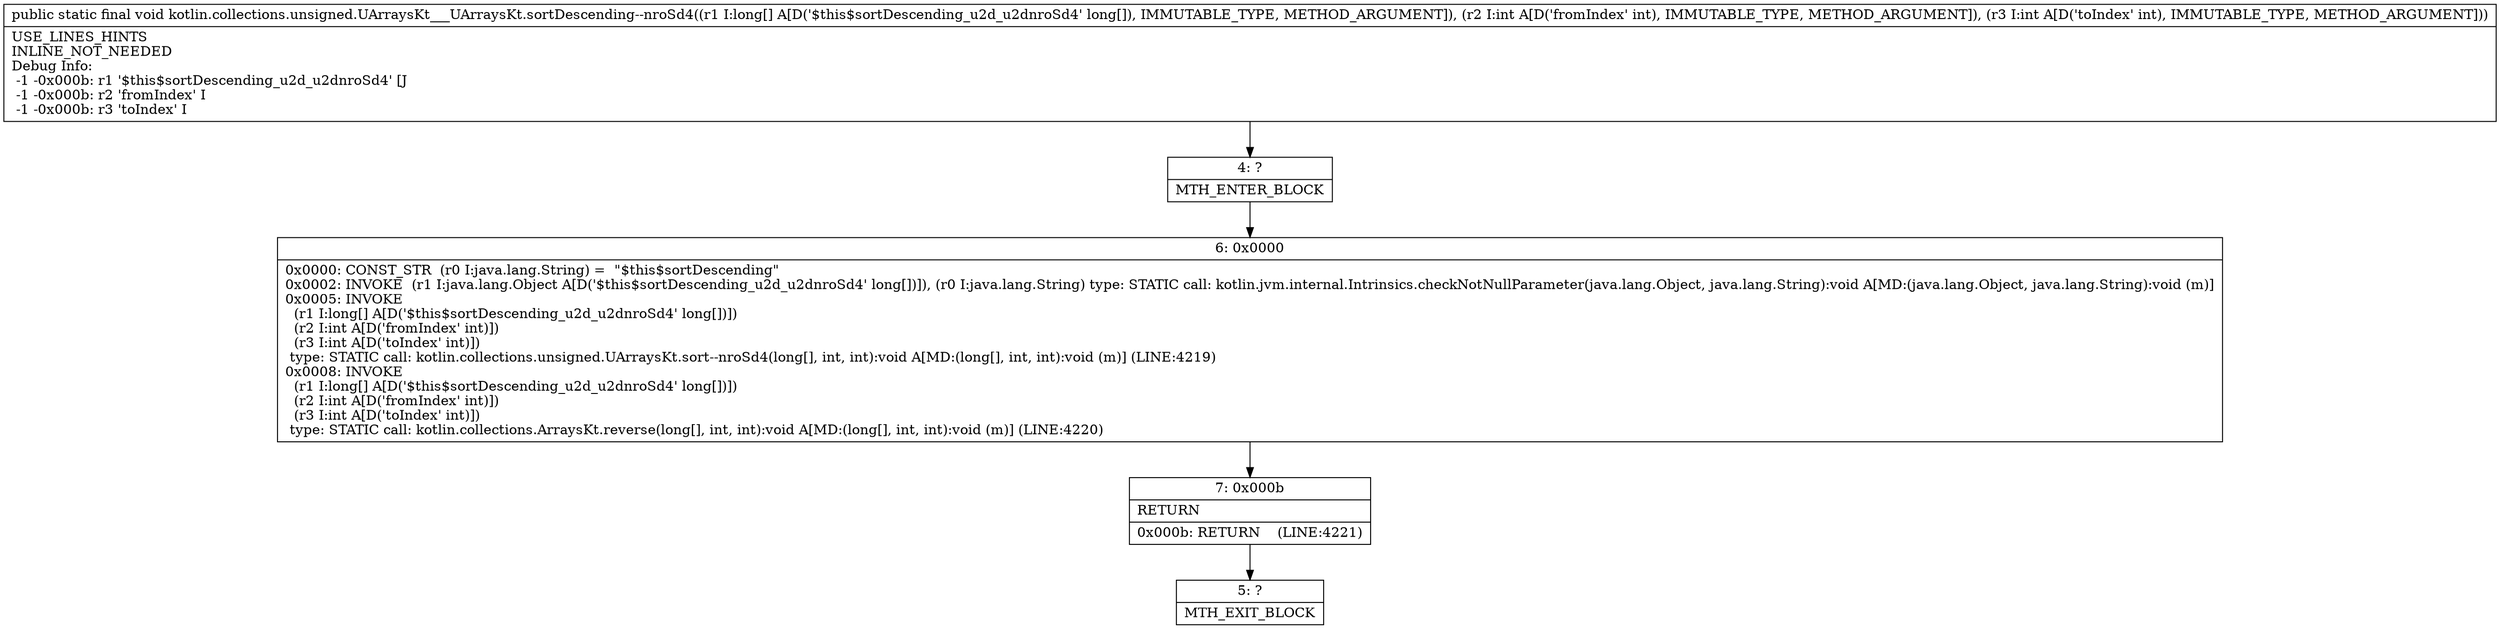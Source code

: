 digraph "CFG forkotlin.collections.unsigned.UArraysKt___UArraysKt.sortDescending\-\-nroSd4([JII)V" {
Node_4 [shape=record,label="{4\:\ ?|MTH_ENTER_BLOCK\l}"];
Node_6 [shape=record,label="{6\:\ 0x0000|0x0000: CONST_STR  (r0 I:java.lang.String) =  \"$this$sortDescending\" \l0x0002: INVOKE  (r1 I:java.lang.Object A[D('$this$sortDescending_u2d_u2dnroSd4' long[])]), (r0 I:java.lang.String) type: STATIC call: kotlin.jvm.internal.Intrinsics.checkNotNullParameter(java.lang.Object, java.lang.String):void A[MD:(java.lang.Object, java.lang.String):void (m)]\l0x0005: INVOKE  \l  (r1 I:long[] A[D('$this$sortDescending_u2d_u2dnroSd4' long[])])\l  (r2 I:int A[D('fromIndex' int)])\l  (r3 I:int A[D('toIndex' int)])\l type: STATIC call: kotlin.collections.unsigned.UArraysKt.sort\-\-nroSd4(long[], int, int):void A[MD:(long[], int, int):void (m)] (LINE:4219)\l0x0008: INVOKE  \l  (r1 I:long[] A[D('$this$sortDescending_u2d_u2dnroSd4' long[])])\l  (r2 I:int A[D('fromIndex' int)])\l  (r3 I:int A[D('toIndex' int)])\l type: STATIC call: kotlin.collections.ArraysKt.reverse(long[], int, int):void A[MD:(long[], int, int):void (m)] (LINE:4220)\l}"];
Node_7 [shape=record,label="{7\:\ 0x000b|RETURN\l|0x000b: RETURN    (LINE:4221)\l}"];
Node_5 [shape=record,label="{5\:\ ?|MTH_EXIT_BLOCK\l}"];
MethodNode[shape=record,label="{public static final void kotlin.collections.unsigned.UArraysKt___UArraysKt.sortDescending\-\-nroSd4((r1 I:long[] A[D('$this$sortDescending_u2d_u2dnroSd4' long[]), IMMUTABLE_TYPE, METHOD_ARGUMENT]), (r2 I:int A[D('fromIndex' int), IMMUTABLE_TYPE, METHOD_ARGUMENT]), (r3 I:int A[D('toIndex' int), IMMUTABLE_TYPE, METHOD_ARGUMENT]))  | USE_LINES_HINTS\lINLINE_NOT_NEEDED\lDebug Info:\l  \-1 \-0x000b: r1 '$this$sortDescending_u2d_u2dnroSd4' [J\l  \-1 \-0x000b: r2 'fromIndex' I\l  \-1 \-0x000b: r3 'toIndex' I\l}"];
MethodNode -> Node_4;Node_4 -> Node_6;
Node_6 -> Node_7;
Node_7 -> Node_5;
}

